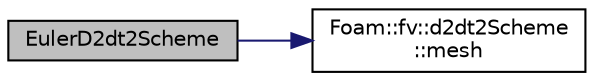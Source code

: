 digraph "EulerD2dt2Scheme"
{
  bgcolor="transparent";
  edge [fontname="Helvetica",fontsize="10",labelfontname="Helvetica",labelfontsize="10"];
  node [fontname="Helvetica",fontsize="10",shape=record];
  rankdir="LR";
  Node1 [label="EulerD2dt2Scheme",height=0.2,width=0.4,color="black", fillcolor="grey75", style="filled" fontcolor="black"];
  Node1 -> Node2 [color="midnightblue",fontsize="10",style="solid",fontname="Helvetica"];
  Node2 [label="Foam::fv::d2dt2Scheme\l::mesh",height=0.2,width=0.4,color="black",URL="$classFoam_1_1fv_1_1d2dt2Scheme.html#a9687e6999ad5ae21072ec74623f049ff",tooltip="Return mesh reference. "];
}
